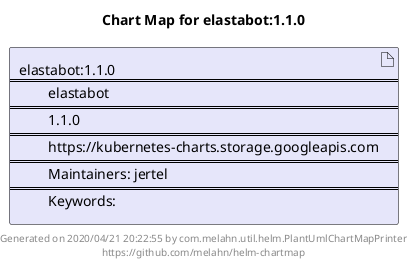 @startuml
skinparam linetype ortho
skinparam backgroundColor white
skinparam usecaseBorderColor black
skinparam usecaseArrowColor LightSlateGray
skinparam artifactBorderColor black
skinparam artifactArrowColor LightSlateGray

title Chart Map for elastabot:1.1.0

'There is one referenced Helm Chart
artifact "elastabot:1.1.0\n====\n\telastabot\n====\n\t1.1.0\n====\n\thttps://kubernetes-charts.storage.googleapis.com\n====\n\tMaintainers: jertel\n====\n\tKeywords: " as elastabot_1_1_0 #Lavender

'There are 0 referenced Docker Images

'Chart Dependencies

center footer Generated on 2020/04/21 20:22:55 by com.melahn.util.helm.PlantUmlChartMapPrinter\nhttps://github.com/melahn/helm-chartmap
@enduml
